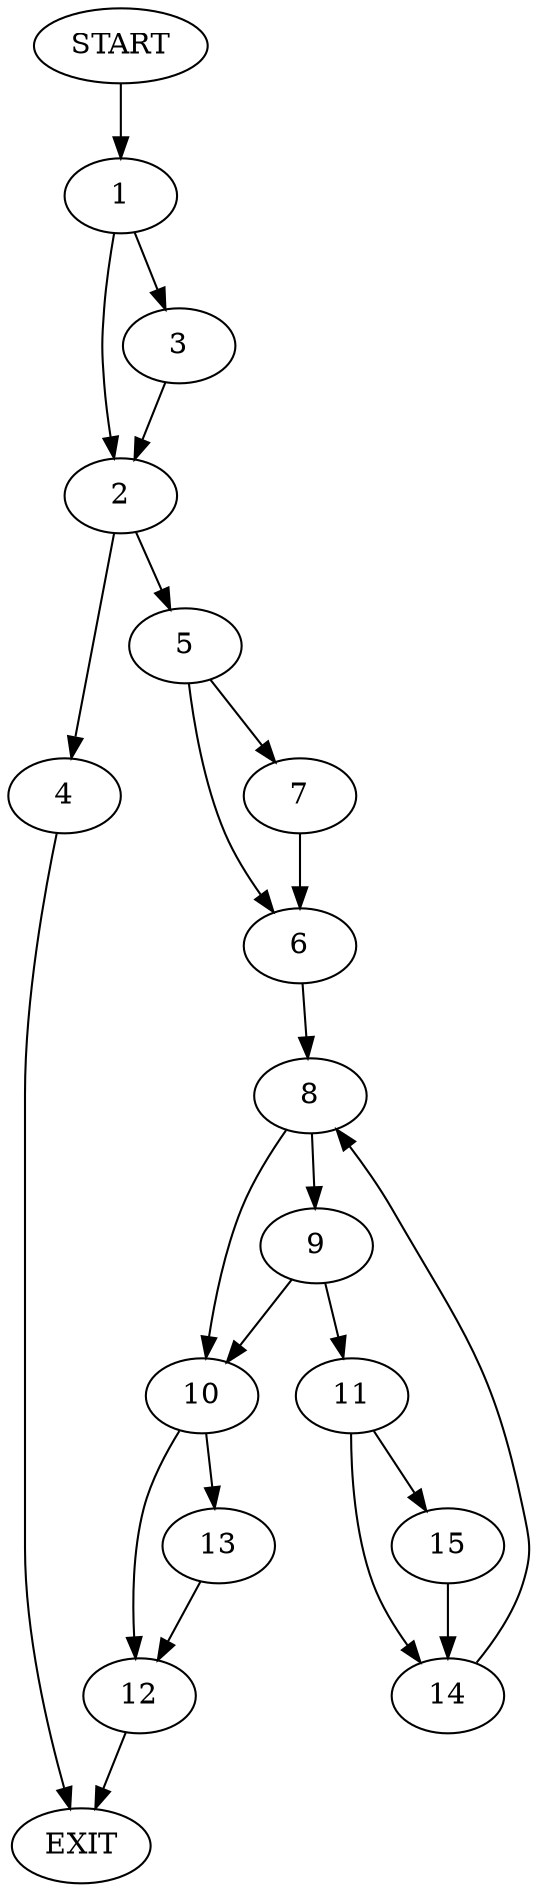 digraph {
0 [label="START"]
16 [label="EXIT"]
0 -> 1
1 -> 2
1 -> 3
2 -> 4
2 -> 5
3 -> 2
4 -> 16
5 -> 6
5 -> 7
6 -> 8
7 -> 6
8 -> 9
8 -> 10
9 -> 10
9 -> 11
10 -> 12
10 -> 13
11 -> 14
11 -> 15
15 -> 14
14 -> 8
13 -> 12
12 -> 16
}
